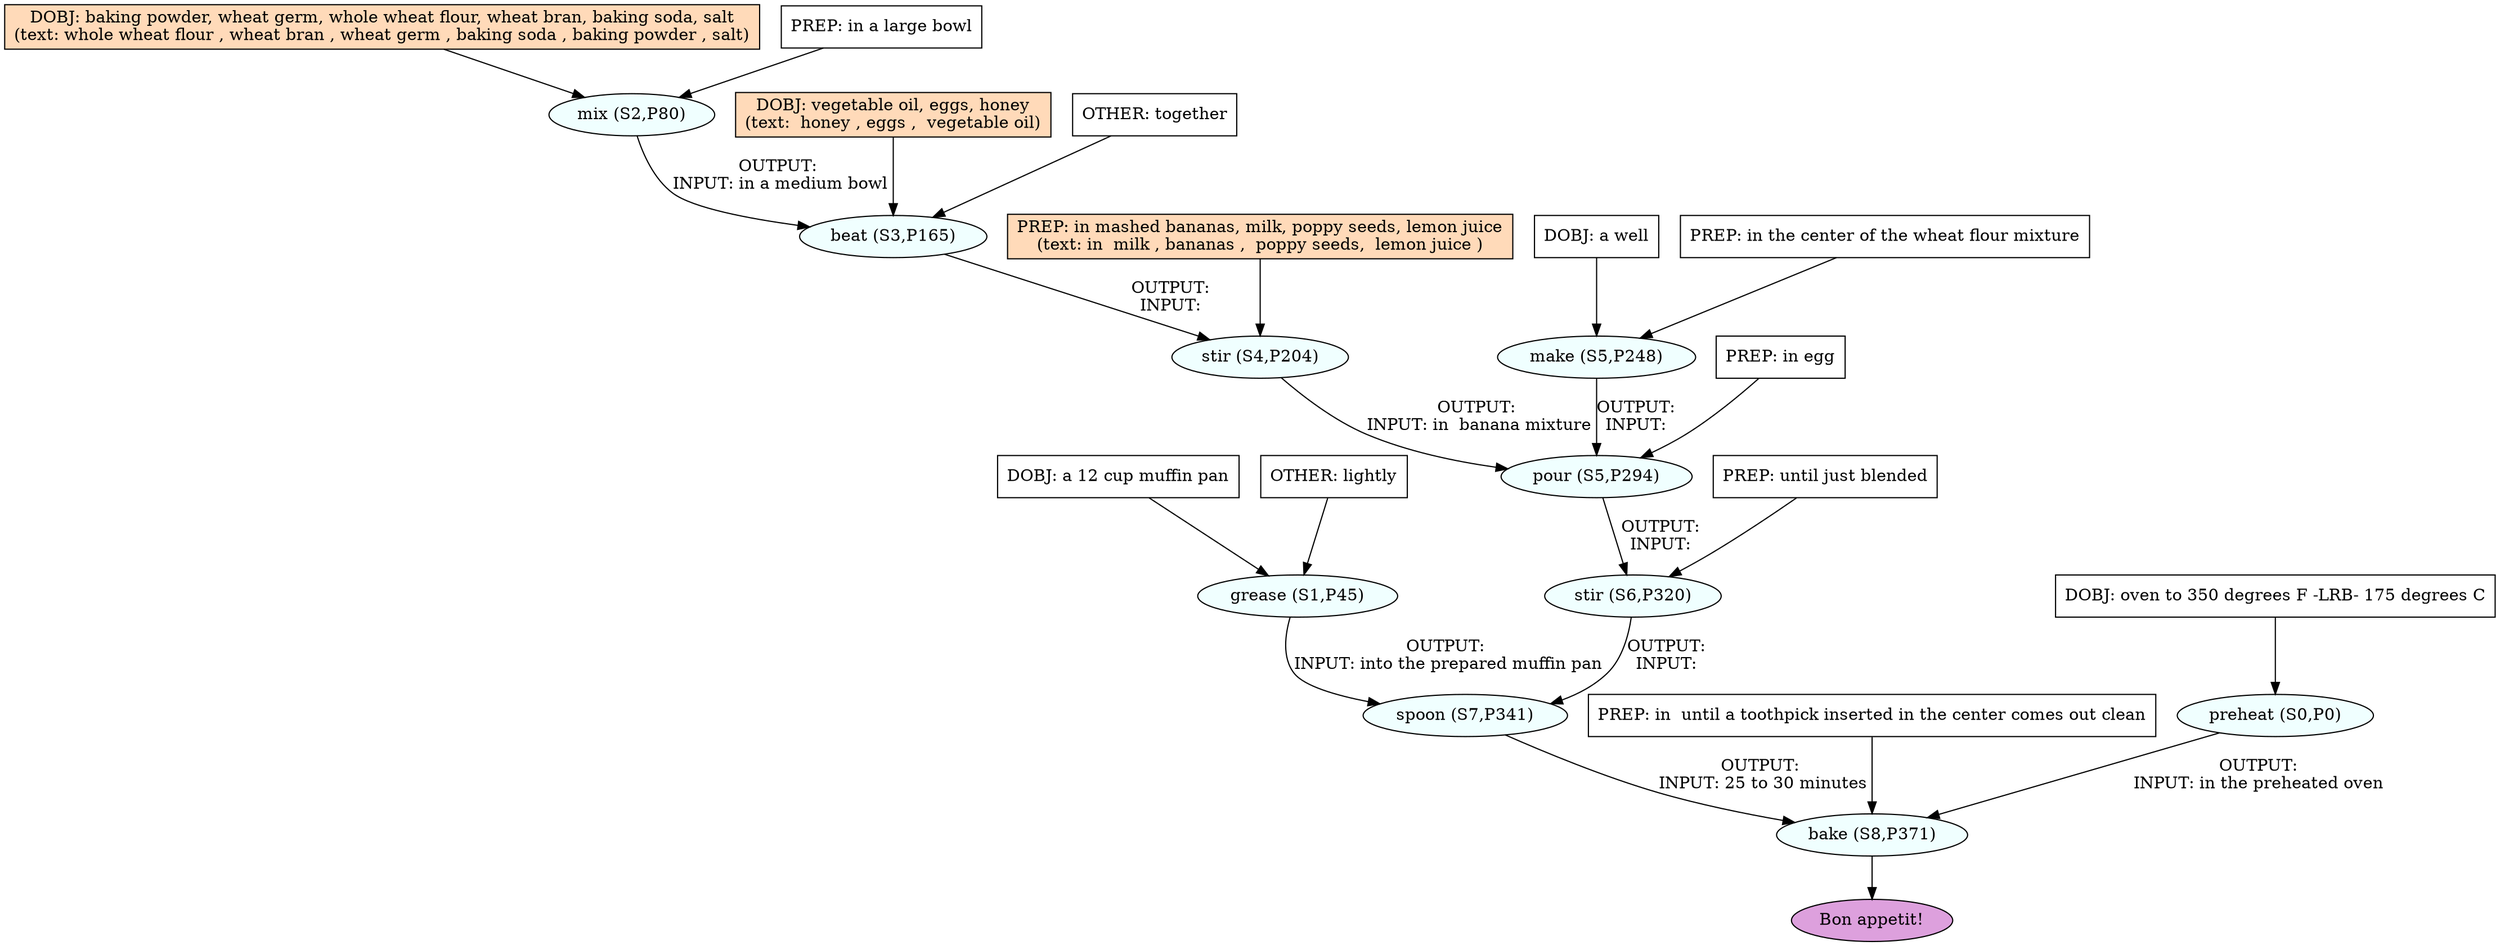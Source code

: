 digraph recipe {
E0[label="preheat (S0,P0)", shape=oval, style=filled, fillcolor=azure]
E1[label="grease (S1,P45)", shape=oval, style=filled, fillcolor=azure]
E2[label="mix (S2,P80)", shape=oval, style=filled, fillcolor=azure]
E3[label="beat (S3,P165)", shape=oval, style=filled, fillcolor=azure]
E4[label="stir (S4,P204)", shape=oval, style=filled, fillcolor=azure]
E5[label="make (S5,P248)", shape=oval, style=filled, fillcolor=azure]
E6[label="pour (S5,P294)", shape=oval, style=filled, fillcolor=azure]
E7[label="stir (S6,P320)", shape=oval, style=filled, fillcolor=azure]
E8[label="spoon (S7,P341)", shape=oval, style=filled, fillcolor=azure]
E9[label="bake (S8,P371)", shape=oval, style=filled, fillcolor=azure]
D5[label="DOBJ: a well", shape=box, style=filled, fillcolor=white]
D5 -> E5
P5_0[label="PREP: in the center of the wheat flour mixture", shape=box, style=filled, fillcolor=white]
P5_0 -> E5
D2[label="DOBJ: baking powder, wheat germ, whole wheat flour, wheat bran, baking soda, salt
(text: whole wheat flour , wheat bran , wheat germ , baking soda , baking powder , salt)", shape=box, style=filled, fillcolor=peachpuff]
D2 -> E2
P2_0[label="PREP: in a large bowl", shape=box, style=filled, fillcolor=white]
P2_0 -> E2
D0[label="DOBJ: oven to 350 degrees F -LRB- 175 degrees C", shape=box, style=filled, fillcolor=white]
D0 -> E0
D1[label="DOBJ: a 12 cup muffin pan", shape=box, style=filled, fillcolor=white]
D1 -> E1
O1_0[label="OTHER: lightly", shape=box, style=filled, fillcolor=white]
O1_0 -> E1
D3_ing[label="DOBJ: vegetable oil, eggs, honey
(text:  honey , eggs ,  vegetable oil)", shape=box, style=filled, fillcolor=peachpuff]
D3_ing -> E3
E2 -> E3 [label="OUTPUT: 
INPUT: in a medium bowl"]
O3_0_0[label="OTHER: together", shape=box, style=filled, fillcolor=white]
O3_0_0 -> E3
E3 -> E4 [label="OUTPUT: 
INPUT: "]
P4_0_ing[label="PREP: in mashed bananas, milk, poppy seeds, lemon juice
(text: in  milk , bananas ,  poppy seeds,  lemon juice )", shape=box, style=filled, fillcolor=peachpuff]
P4_0_ing -> E4
E5 -> E6 [label="OUTPUT: 
INPUT: "]
P6_0_0[label="PREP: in egg", shape=box, style=filled, fillcolor=white]
P6_0_0 -> E6
E4 -> E6 [label="OUTPUT: 
INPUT: in  banana mixture"]
E6 -> E7 [label="OUTPUT: 
INPUT: "]
P7_0_0[label="PREP: until just blended", shape=box, style=filled, fillcolor=white]
P7_0_0 -> E7
E7 -> E8 [label="OUTPUT: 
INPUT: "]
E1 -> E8 [label="OUTPUT: 
INPUT: into the prepared muffin pan"]
E8 -> E9 [label="OUTPUT: 
INPUT: 25 to 30 minutes"]
P9_0_0[label="PREP: in  until a toothpick inserted in the center comes out clean", shape=box, style=filled, fillcolor=white]
P9_0_0 -> E9
E0 -> E9 [label="OUTPUT: 
INPUT: in the preheated oven "]
EOR[label="Bon appetit!", shape=oval, style=filled, fillcolor=plum]
E9 -> EOR
}
